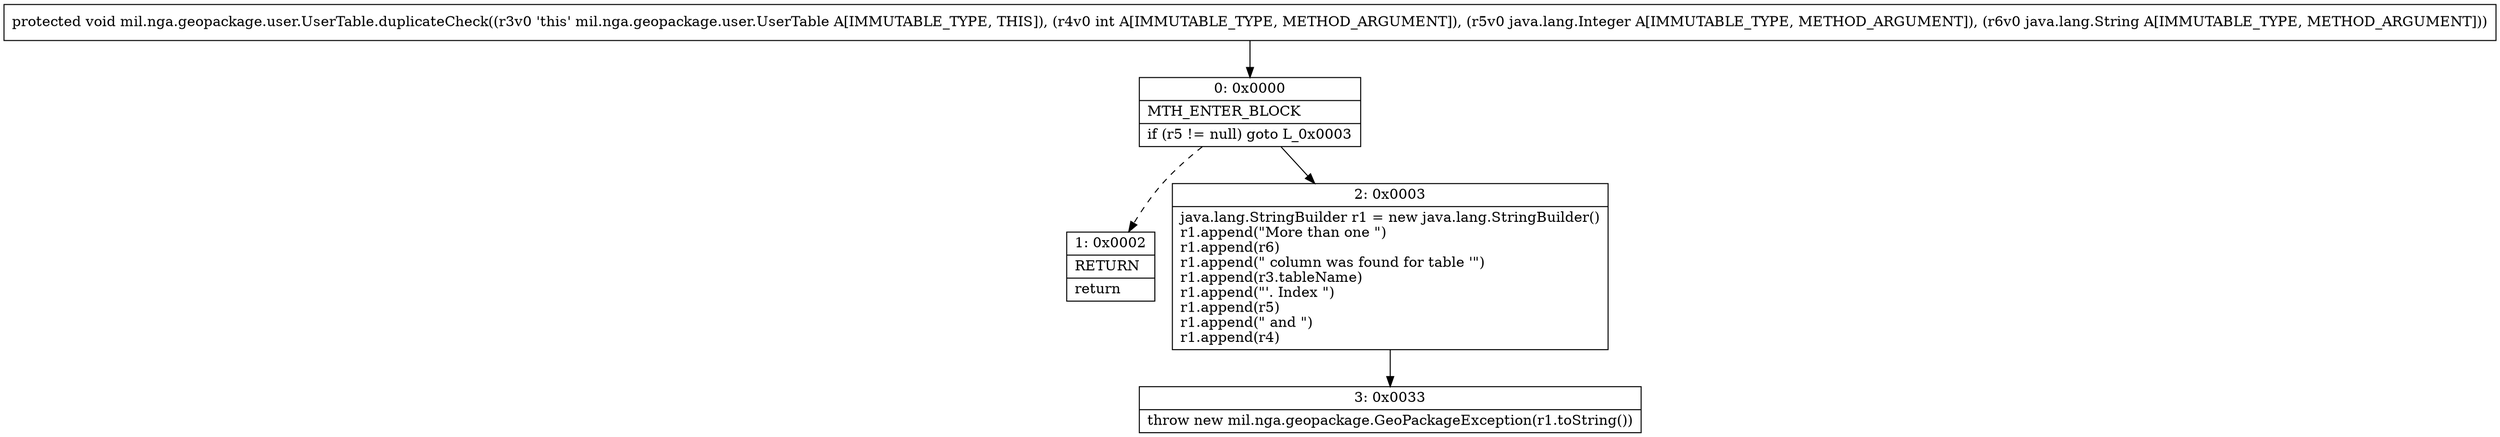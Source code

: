 digraph "CFG formil.nga.geopackage.user.UserTable.duplicateCheck(ILjava\/lang\/Integer;Ljava\/lang\/String;)V" {
Node_0 [shape=record,label="{0\:\ 0x0000|MTH_ENTER_BLOCK\l|if (r5 != null) goto L_0x0003\l}"];
Node_1 [shape=record,label="{1\:\ 0x0002|RETURN\l|return\l}"];
Node_2 [shape=record,label="{2\:\ 0x0003|java.lang.StringBuilder r1 = new java.lang.StringBuilder()\lr1.append(\"More than one \")\lr1.append(r6)\lr1.append(\" column was found for table '\")\lr1.append(r3.tableName)\lr1.append(\"'. Index \")\lr1.append(r5)\lr1.append(\" and \")\lr1.append(r4)\l}"];
Node_3 [shape=record,label="{3\:\ 0x0033|throw new mil.nga.geopackage.GeoPackageException(r1.toString())\l}"];
MethodNode[shape=record,label="{protected void mil.nga.geopackage.user.UserTable.duplicateCheck((r3v0 'this' mil.nga.geopackage.user.UserTable A[IMMUTABLE_TYPE, THIS]), (r4v0 int A[IMMUTABLE_TYPE, METHOD_ARGUMENT]), (r5v0 java.lang.Integer A[IMMUTABLE_TYPE, METHOD_ARGUMENT]), (r6v0 java.lang.String A[IMMUTABLE_TYPE, METHOD_ARGUMENT])) }"];
MethodNode -> Node_0;
Node_0 -> Node_1[style=dashed];
Node_0 -> Node_2;
Node_2 -> Node_3;
}

